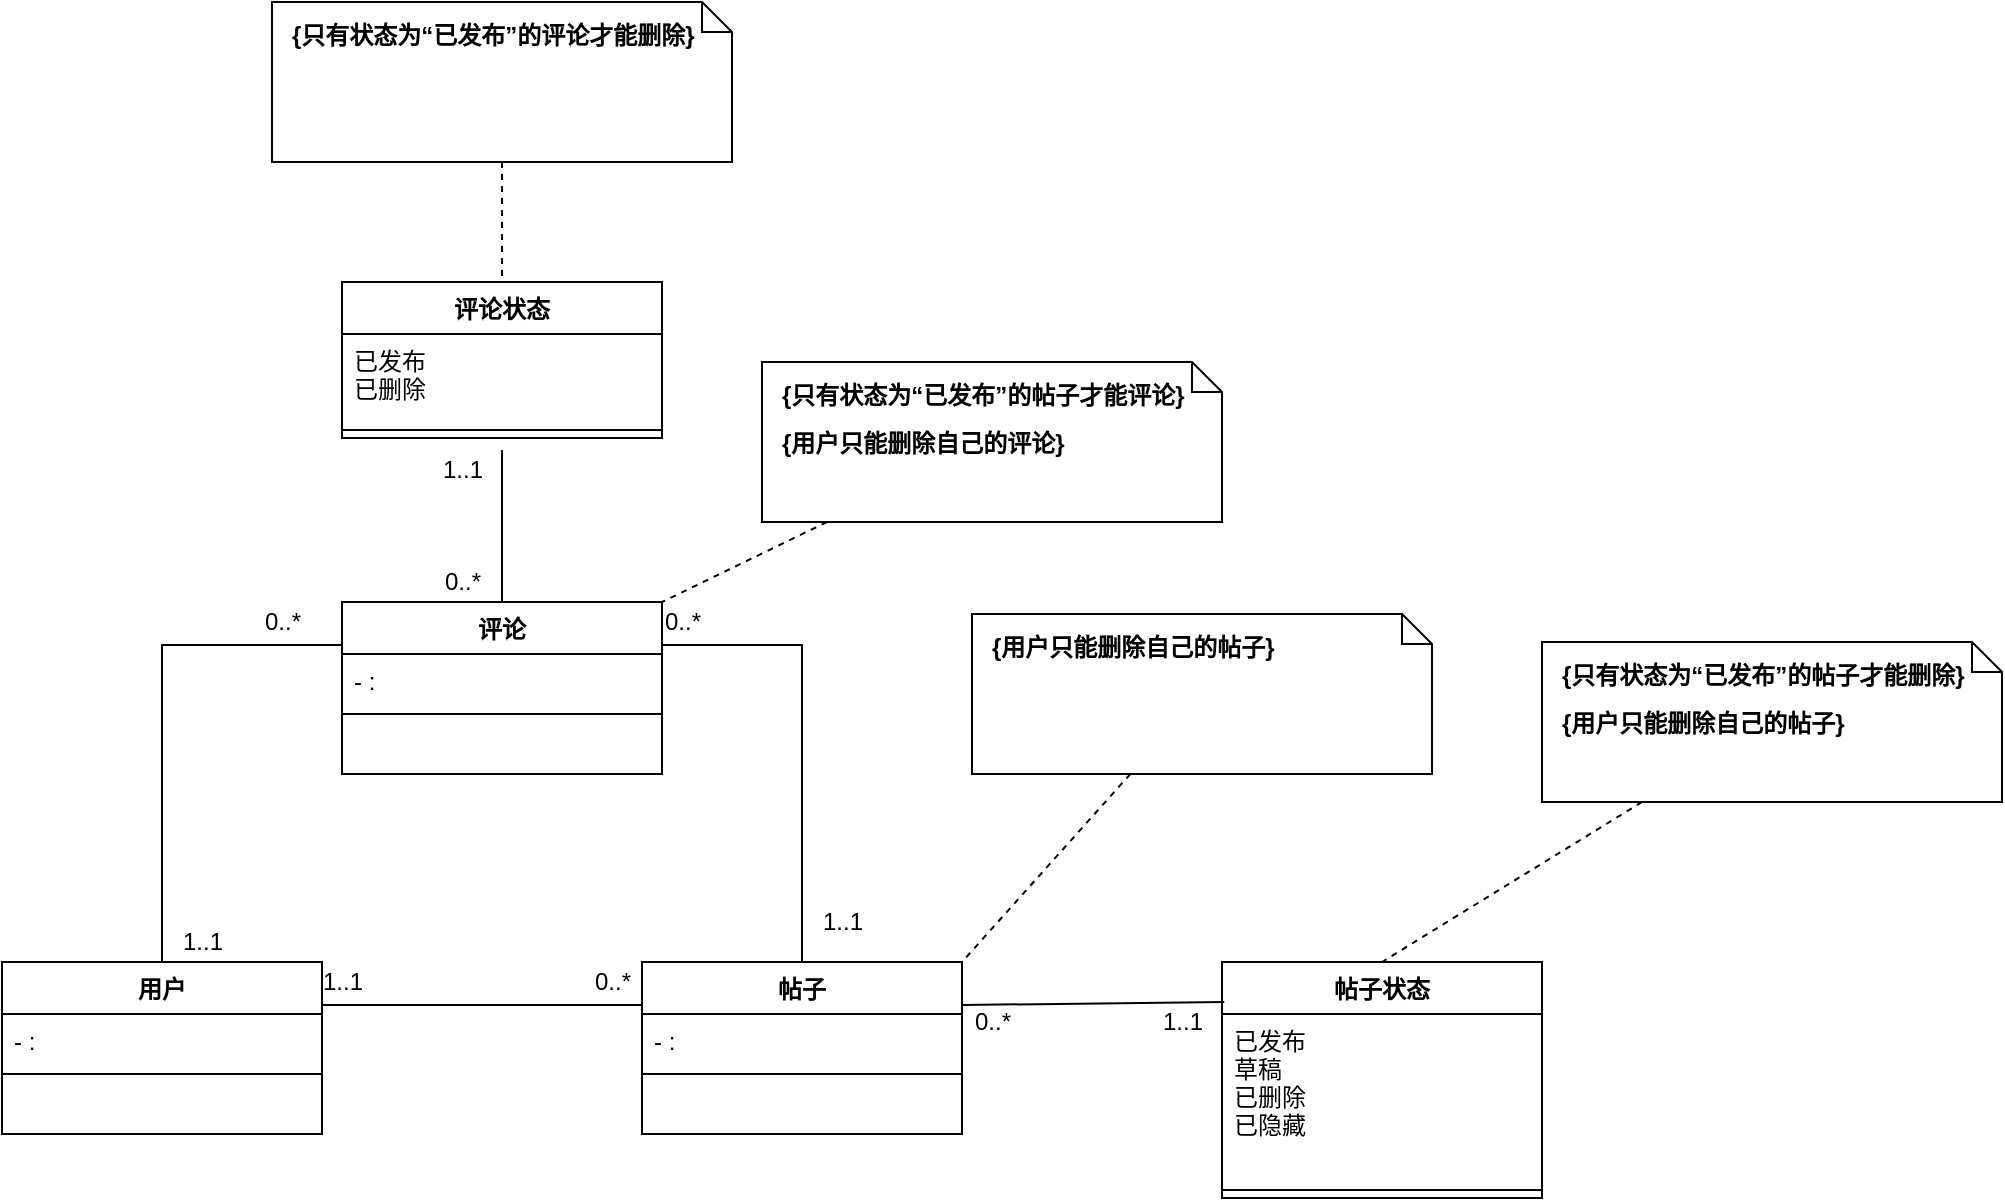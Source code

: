 <mxfile version="14.6.13" type="device" pages="2"><diagram id="bYofJmLXFYiyC1JOuFET" name="第 1 页"><mxGraphModel dx="1113" dy="1960" grid="1" gridSize="10" guides="1" tooltips="1" connect="1" arrows="1" fold="1" page="1" pageScale="1" pageWidth="827" pageHeight="1169" math="0" shadow="0"><root><mxCell id="0"/><mxCell id="1" parent="0"/><mxCell id="P4mJH3AUM1lLgG39Pswh-14" style="edgeStyle=orthogonalEdgeStyle;rounded=0;orthogonalLoop=1;jettySize=auto;html=1;exitX=1;exitY=0.25;exitDx=0;exitDy=0;entryX=0;entryY=0.25;entryDx=0;entryDy=0;endArrow=none;endFill=0;" edge="1" parent="1" source="P4mJH3AUM1lLgG39Pswh-1" target="P4mJH3AUM1lLgG39Pswh-5"><mxGeometry relative="1" as="geometry"/></mxCell><mxCell id="P4mJH3AUM1lLgG39Pswh-24" style="edgeStyle=orthogonalEdgeStyle;rounded=0;orthogonalLoop=1;jettySize=auto;html=1;exitX=0.5;exitY=0;exitDx=0;exitDy=0;entryX=0;entryY=0.25;entryDx=0;entryDy=0;endArrow=none;endFill=0;" edge="1" parent="1" source="P4mJH3AUM1lLgG39Pswh-1" target="P4mJH3AUM1lLgG39Pswh-9"><mxGeometry relative="1" as="geometry"/></mxCell><mxCell id="P4mJH3AUM1lLgG39Pswh-1" value="用户" style="swimlane;fontStyle=1;align=center;verticalAlign=top;childLayout=stackLayout;horizontal=1;startSize=26;horizontalStack=0;resizeParent=1;resizeParentMax=0;resizeLast=0;collapsible=1;marginBottom=0;" vertex="1" parent="1"><mxGeometry x="330" y="300" width="160" height="86" as="geometry"/></mxCell><mxCell id="P4mJH3AUM1lLgG39Pswh-2" value="- : " style="text;strokeColor=none;fillColor=none;align=left;verticalAlign=top;spacingLeft=4;spacingRight=4;overflow=hidden;rotatable=0;points=[[0,0.5],[1,0.5]];portConstraint=eastwest;" vertex="1" parent="P4mJH3AUM1lLgG39Pswh-1"><mxGeometry y="26" width="160" height="26" as="geometry"/></mxCell><mxCell id="P4mJH3AUM1lLgG39Pswh-3" value="" style="line;strokeWidth=1;fillColor=none;align=left;verticalAlign=middle;spacingTop=-1;spacingLeft=3;spacingRight=3;rotatable=0;labelPosition=right;points=[];portConstraint=eastwest;" vertex="1" parent="P4mJH3AUM1lLgG39Pswh-1"><mxGeometry y="52" width="160" height="8" as="geometry"/></mxCell><mxCell id="P4mJH3AUM1lLgG39Pswh-4" value=" " style="text;strokeColor=none;fillColor=none;align=left;verticalAlign=top;spacingLeft=4;spacingRight=4;overflow=hidden;rotatable=0;points=[[0,0.5],[1,0.5]];portConstraint=eastwest;" vertex="1" parent="P4mJH3AUM1lLgG39Pswh-1"><mxGeometry y="60" width="160" height="26" as="geometry"/></mxCell><mxCell id="P4mJH3AUM1lLgG39Pswh-5" value="帖子" style="swimlane;fontStyle=1;align=center;verticalAlign=top;childLayout=stackLayout;horizontal=1;startSize=26;horizontalStack=0;resizeParent=1;resizeParentMax=0;resizeLast=0;collapsible=1;marginBottom=0;" vertex="1" parent="1"><mxGeometry x="650" y="300" width="160" height="86" as="geometry"/></mxCell><mxCell id="P4mJH3AUM1lLgG39Pswh-6" value="- : " style="text;strokeColor=none;fillColor=none;align=left;verticalAlign=top;spacingLeft=4;spacingRight=4;overflow=hidden;rotatable=0;points=[[0,0.5],[1,0.5]];portConstraint=eastwest;" vertex="1" parent="P4mJH3AUM1lLgG39Pswh-5"><mxGeometry y="26" width="160" height="26" as="geometry"/></mxCell><mxCell id="P4mJH3AUM1lLgG39Pswh-7" value="" style="line;strokeWidth=1;fillColor=none;align=left;verticalAlign=middle;spacingTop=-1;spacingLeft=3;spacingRight=3;rotatable=0;labelPosition=right;points=[];portConstraint=eastwest;" vertex="1" parent="P4mJH3AUM1lLgG39Pswh-5"><mxGeometry y="52" width="160" height="8" as="geometry"/></mxCell><mxCell id="P4mJH3AUM1lLgG39Pswh-8" value=" " style="text;strokeColor=none;fillColor=none;align=left;verticalAlign=top;spacingLeft=4;spacingRight=4;overflow=hidden;rotatable=0;points=[[0,0.5],[1,0.5]];portConstraint=eastwest;" vertex="1" parent="P4mJH3AUM1lLgG39Pswh-5"><mxGeometry y="60" width="160" height="26" as="geometry"/></mxCell><mxCell id="P4mJH3AUM1lLgG39Pswh-21" style="edgeStyle=orthogonalEdgeStyle;rounded=0;orthogonalLoop=1;jettySize=auto;html=1;exitX=1;exitY=0.25;exitDx=0;exitDy=0;endArrow=none;endFill=0;" edge="1" parent="1" source="P4mJH3AUM1lLgG39Pswh-9" target="P4mJH3AUM1lLgG39Pswh-5"><mxGeometry relative="1" as="geometry"/></mxCell><mxCell id="P4mJH3AUM1lLgG39Pswh-9" value="评论" style="swimlane;fontStyle=1;align=center;verticalAlign=top;childLayout=stackLayout;horizontal=1;startSize=26;horizontalStack=0;resizeParent=1;resizeParentMax=0;resizeLast=0;collapsible=1;marginBottom=0;" vertex="1" parent="1"><mxGeometry x="500" y="120" width="160" height="86" as="geometry"/></mxCell><mxCell id="P4mJH3AUM1lLgG39Pswh-10" value="- : " style="text;strokeColor=none;fillColor=none;align=left;verticalAlign=top;spacingLeft=4;spacingRight=4;overflow=hidden;rotatable=0;points=[[0,0.5],[1,0.5]];portConstraint=eastwest;" vertex="1" parent="P4mJH3AUM1lLgG39Pswh-9"><mxGeometry y="26" width="160" height="26" as="geometry"/></mxCell><mxCell id="P4mJH3AUM1lLgG39Pswh-11" value="" style="line;strokeWidth=1;fillColor=none;align=left;verticalAlign=middle;spacingTop=-1;spacingLeft=3;spacingRight=3;rotatable=0;labelPosition=right;points=[];portConstraint=eastwest;" vertex="1" parent="P4mJH3AUM1lLgG39Pswh-9"><mxGeometry y="52" width="160" height="8" as="geometry"/></mxCell><mxCell id="P4mJH3AUM1lLgG39Pswh-12" value=" " style="text;strokeColor=none;fillColor=none;align=left;verticalAlign=top;spacingLeft=4;spacingRight=4;overflow=hidden;rotatable=0;points=[[0,0.5],[1,0.5]];portConstraint=eastwest;" vertex="1" parent="P4mJH3AUM1lLgG39Pswh-9"><mxGeometry y="60" width="160" height="26" as="geometry"/></mxCell><mxCell id="P4mJH3AUM1lLgG39Pswh-16" value="0..*" style="text;html=1;align=center;verticalAlign=middle;resizable=0;points=[];autosize=1;strokeColor=none;" vertex="1" parent="1"><mxGeometry x="620" y="300" width="30" height="20" as="geometry"/></mxCell><mxCell id="P4mJH3AUM1lLgG39Pswh-17" value="1..1" style="text;html=1;align=center;verticalAlign=middle;resizable=0;points=[];autosize=1;strokeColor=none;" vertex="1" parent="1"><mxGeometry x="480" y="300" width="40" height="20" as="geometry"/></mxCell><mxCell id="P4mJH3AUM1lLgG39Pswh-22" value="0..*" style="text;html=1;align=center;verticalAlign=middle;resizable=0;points=[];autosize=1;strokeColor=none;" vertex="1" parent="1"><mxGeometry x="655" y="120" width="30" height="20" as="geometry"/></mxCell><mxCell id="P4mJH3AUM1lLgG39Pswh-23" value="1..1" style="text;html=1;align=center;verticalAlign=middle;resizable=0;points=[];autosize=1;strokeColor=none;" vertex="1" parent="1"><mxGeometry x="730" y="270" width="40" height="20" as="geometry"/></mxCell><mxCell id="P4mJH3AUM1lLgG39Pswh-25" value="0..*" style="text;html=1;align=center;verticalAlign=middle;resizable=0;points=[];autosize=1;strokeColor=none;" vertex="1" parent="1"><mxGeometry x="455" y="120" width="30" height="20" as="geometry"/></mxCell><mxCell id="P4mJH3AUM1lLgG39Pswh-26" value="1..1" style="text;html=1;align=center;verticalAlign=middle;resizable=0;points=[];autosize=1;strokeColor=none;" vertex="1" parent="1"><mxGeometry x="410" y="280" width="40" height="20" as="geometry"/></mxCell><mxCell id="P4mJH3AUM1lLgG39Pswh-47" value="&lt;p style=&quot;margin: 0px ; margin-top: 10px ; margin-left: 10px ; text-align: left&quot;&gt;&lt;b&gt;{只有状态为“已发布”的帖子才能删除}&lt;/b&gt;&lt;/p&gt;&lt;p style=&quot;margin: 0px ; margin-top: 10px ; margin-left: 10px ; text-align: left&quot;&gt;&lt;b&gt;{用户只能删除自己的帖子}&lt;/b&gt;&lt;/p&gt;" style="shape=note;html=1;size=15;spacingLeft=5;align=left;html=1;overflow=fill;whiteSpace=wrap;align=center;" vertex="1" parent="1"><mxGeometry x="1100" y="140" width="230" height="80" as="geometry"/></mxCell><mxCell id="P4mJH3AUM1lLgG39Pswh-49" value="" style="rounded=0;html=1;labelBackgroundColor=none;endArrow=none;dashed=1;entryX=0.5;entryY=0;entryDx=0;entryDy=0;" edge="1" source="P4mJH3AUM1lLgG39Pswh-47" target="P4mJH3AUM1lLgG39Pswh-54" parent="1"><mxGeometry relative="1" as="geometry"/></mxCell><mxCell id="P4mJH3AUM1lLgG39Pswh-54" value="帖子状态" style="swimlane;fontStyle=1;align=center;verticalAlign=top;childLayout=stackLayout;horizontal=1;startSize=26;horizontalStack=0;resizeParent=1;resizeParentMax=0;resizeLast=0;collapsible=1;marginBottom=0;" vertex="1" parent="1"><mxGeometry x="940" y="300" width="160" height="118" as="geometry"/></mxCell><mxCell id="P4mJH3AUM1lLgG39Pswh-55" value="已发布&#10;草稿&#10;已删除&#10;已隐藏" style="text;strokeColor=none;fillColor=none;align=left;verticalAlign=top;spacingLeft=4;spacingRight=4;overflow=hidden;rotatable=0;points=[[0,0.5],[1,0.5]];portConstraint=eastwest;" vertex="1" parent="P4mJH3AUM1lLgG39Pswh-54"><mxGeometry y="26" width="160" height="84" as="geometry"/></mxCell><mxCell id="P4mJH3AUM1lLgG39Pswh-56" value="" style="line;strokeWidth=1;fillColor=none;align=left;verticalAlign=middle;spacingTop=-1;spacingLeft=3;spacingRight=3;rotatable=0;labelPosition=right;points=[];portConstraint=eastwest;" vertex="1" parent="P4mJH3AUM1lLgG39Pswh-54"><mxGeometry y="110" width="160" height="8" as="geometry"/></mxCell><mxCell id="P4mJH3AUM1lLgG39Pswh-59" value="1..1" style="text;html=1;align=center;verticalAlign=middle;resizable=0;points=[];autosize=1;strokeColor=none;" vertex="1" parent="1"><mxGeometry x="900" y="320" width="40" height="20" as="geometry"/></mxCell><mxCell id="P4mJH3AUM1lLgG39Pswh-60" value="0..*" style="text;html=1;align=center;verticalAlign=middle;resizable=0;points=[];autosize=1;strokeColor=none;" vertex="1" parent="1"><mxGeometry x="810" y="320" width="30" height="20" as="geometry"/></mxCell><mxCell id="P4mJH3AUM1lLgG39Pswh-61" value="评论状态" style="swimlane;fontStyle=1;align=center;verticalAlign=top;childLayout=stackLayout;horizontal=1;startSize=26;horizontalStack=0;resizeParent=1;resizeParentMax=0;resizeLast=0;collapsible=1;marginBottom=0;" vertex="1" parent="1"><mxGeometry x="500" y="-40" width="160" height="78" as="geometry"/></mxCell><mxCell id="P4mJH3AUM1lLgG39Pswh-62" value="已发布&#10;已删除&#10;" style="text;strokeColor=none;fillColor=none;align=left;verticalAlign=top;spacingLeft=4;spacingRight=4;overflow=hidden;rotatable=0;points=[[0,0.5],[1,0.5]];portConstraint=eastwest;" vertex="1" parent="P4mJH3AUM1lLgG39Pswh-61"><mxGeometry y="26" width="160" height="44" as="geometry"/></mxCell><mxCell id="P4mJH3AUM1lLgG39Pswh-63" value="" style="line;strokeWidth=1;fillColor=none;align=left;verticalAlign=middle;spacingTop=-1;spacingLeft=3;spacingRight=3;rotatable=0;labelPosition=right;points=[];portConstraint=eastwest;" vertex="1" parent="P4mJH3AUM1lLgG39Pswh-61"><mxGeometry y="70" width="160" height="8" as="geometry"/></mxCell><mxCell id="P4mJH3AUM1lLgG39Pswh-66" value="&lt;p style=&quot;margin: 0px ; margin-top: 10px ; margin-left: 10px ; text-align: left&quot;&gt;&lt;b&gt;{只有状态为“已发布”的评论才能删除}&lt;/b&gt;&lt;/p&gt;" style="shape=note;html=1;size=15;spacingLeft=5;align=left;html=1;overflow=fill;whiteSpace=wrap;align=center;" vertex="1" parent="1"><mxGeometry x="465" y="-180" width="230" height="80" as="geometry"/></mxCell><mxCell id="P4mJH3AUM1lLgG39Pswh-67" value="" style="rounded=0;html=1;labelBackgroundColor=none;endArrow=none;dashed=1;entryX=0.5;entryY=0;entryDx=0;entryDy=0;" edge="1" parent="1" source="P4mJH3AUM1lLgG39Pswh-66" target="P4mJH3AUM1lLgG39Pswh-61"><mxGeometry relative="1" as="geometry"><mxPoint x="580" y="-60" as="targetPoint"/></mxGeometry></mxCell><mxCell id="P4mJH3AUM1lLgG39Pswh-69" value="&lt;p style=&quot;margin: 0px ; margin-top: 10px ; margin-left: 10px ; text-align: left&quot;&gt;&lt;b&gt;{只有状态为“已发布”的帖子才能评论}&lt;/b&gt;&lt;/p&gt;&lt;p style=&quot;margin: 0px ; margin-top: 10px ; margin-left: 10px ; text-align: left&quot;&gt;&lt;b&gt;{用户只能删除自己的评论}&lt;/b&gt;&lt;/p&gt;" style="shape=note;html=1;size=15;spacingLeft=5;align=left;html=1;overflow=fill;whiteSpace=wrap;align=center;" vertex="1" parent="1"><mxGeometry x="710" width="230" height="80" as="geometry"/></mxCell><mxCell id="P4mJH3AUM1lLgG39Pswh-70" value="" style="rounded=0;html=1;labelBackgroundColor=none;endArrow=none;dashed=1;entryX=1;entryY=0;entryDx=0;entryDy=0;" edge="1" parent="1" source="P4mJH3AUM1lLgG39Pswh-69" target="P4mJH3AUM1lLgG39Pswh-9"><mxGeometry relative="1" as="geometry"><mxPoint x="825" y="170" as="targetPoint"/></mxGeometry></mxCell><mxCell id="P4mJH3AUM1lLgG39Pswh-72" value="&lt;p style=&quot;margin: 0px ; margin-top: 10px ; margin-left: 10px ; text-align: left&quot;&gt;&lt;b&gt;{用户只能删除自己的帖子}&lt;/b&gt;&lt;br&gt;&lt;/p&gt;" style="shape=note;html=1;size=15;spacingLeft=5;align=left;html=1;overflow=fill;whiteSpace=wrap;align=center;" vertex="1" parent="1"><mxGeometry x="815" y="126" width="230" height="80" as="geometry"/></mxCell><mxCell id="P4mJH3AUM1lLgG39Pswh-73" value="" style="rounded=0;html=1;labelBackgroundColor=none;endArrow=none;dashed=1;entryX=1;entryY=0;entryDx=0;entryDy=0;" edge="1" parent="1" source="P4mJH3AUM1lLgG39Pswh-72" target="P4mJH3AUM1lLgG39Pswh-5"><mxGeometry relative="1" as="geometry"><mxPoint x="895" y="264" as="targetPoint"/></mxGeometry></mxCell><mxCell id="P4mJH3AUM1lLgG39Pswh-75" value="0..*" style="text;html=1;align=center;verticalAlign=middle;resizable=0;points=[];autosize=1;strokeColor=none;" vertex="1" parent="1"><mxGeometry x="545" y="100" width="30" height="20" as="geometry"/></mxCell><mxCell id="P4mJH3AUM1lLgG39Pswh-77" value="1..1" style="text;html=1;align=center;verticalAlign=middle;resizable=0;points=[];autosize=1;strokeColor=none;" vertex="1" parent="1"><mxGeometry x="540" y="44" width="40" height="20" as="geometry"/></mxCell><mxCell id="P4mJH3AUM1lLgG39Pswh-78" value="" style="endArrow=none;html=1;exitX=0.5;exitY=0;exitDx=0;exitDy=0;" edge="1" parent="1" source="P4mJH3AUM1lLgG39Pswh-9"><mxGeometry width="50" height="50" relative="1" as="geometry"><mxPoint x="730" y="200" as="sourcePoint"/><mxPoint x="580" y="44" as="targetPoint"/></mxGeometry></mxCell><mxCell id="P4mJH3AUM1lLgG39Pswh-79" value="" style="endArrow=none;html=1;exitX=0.007;exitY=-0.071;exitDx=0;exitDy=0;exitPerimeter=0;entryX=1;entryY=0.25;entryDx=0;entryDy=0;" edge="1" parent="1" source="P4mJH3AUM1lLgG39Pswh-55" target="P4mJH3AUM1lLgG39Pswh-5"><mxGeometry width="50" height="50" relative="1" as="geometry"><mxPoint x="730" y="200" as="sourcePoint"/><mxPoint x="780" y="150" as="targetPoint"/></mxGeometry></mxCell></root></mxGraphModel></diagram><diagram id="6p0dOlgjyv1MlgcNX5RB" name="第 2 页"><mxGraphModel dx="946" dy="672" grid="1" gridSize="10" guides="1" tooltips="1" connect="1" arrows="1" fold="1" page="1" pageScale="1" pageWidth="827" pageHeight="1169" math="0" shadow="0"><root><mxCell id="u8y6SxOeUd_TlHF9oWrG-0"/><mxCell id="u8y6SxOeUd_TlHF9oWrG-1" parent="u8y6SxOeUd_TlHF9oWrG-0"/><mxCell id="u8y6SxOeUd_TlHF9oWrG-2" value="user" style="shape=table;startSize=30;container=1;collapsible=1;childLayout=tableLayout;fixedRows=1;rowLines=0;fontStyle=1;align=center;resizeLast=1;" vertex="1" parent="u8y6SxOeUd_TlHF9oWrG-1"><mxGeometry x="340" y="810" width="250" height="190" as="geometry"/></mxCell><mxCell id="u8y6SxOeUd_TlHF9oWrG-3" value="" style="shape=partialRectangle;collapsible=0;dropTarget=0;pointerEvents=0;fillColor=none;points=[[0,0.5],[1,0.5]];portConstraint=eastwest;top=0;left=0;right=0;bottom=1;" vertex="1" parent="u8y6SxOeUd_TlHF9oWrG-2"><mxGeometry y="30" width="250" height="30" as="geometry"/></mxCell><mxCell id="u8y6SxOeUd_TlHF9oWrG-4" value="PK" style="shape=partialRectangle;overflow=hidden;connectable=0;fillColor=none;top=0;left=0;bottom=0;right=0;fontStyle=1;" vertex="1" parent="u8y6SxOeUd_TlHF9oWrG-3"><mxGeometry width="30" height="30" as="geometry"/></mxCell><mxCell id="u8y6SxOeUd_TlHF9oWrG-5" value="user_id varchar(64) NOT NULL " style="shape=partialRectangle;overflow=hidden;connectable=0;fillColor=none;top=0;left=0;bottom=0;right=0;align=left;spacingLeft=6;fontStyle=5;" vertex="1" parent="u8y6SxOeUd_TlHF9oWrG-3"><mxGeometry x="30" width="220" height="30" as="geometry"/></mxCell><mxCell id="u8y6SxOeUd_TlHF9oWrG-6" value="" style="shape=partialRectangle;collapsible=0;dropTarget=0;pointerEvents=0;fillColor=none;points=[[0,0.5],[1,0.5]];portConstraint=eastwest;top=0;left=0;right=0;bottom=0;" vertex="1" parent="u8y6SxOeUd_TlHF9oWrG-2"><mxGeometry y="60" width="250" height="30" as="geometry"/></mxCell><mxCell id="u8y6SxOeUd_TlHF9oWrG-7" value="" style="shape=partialRectangle;overflow=hidden;connectable=0;fillColor=none;top=0;left=0;bottom=0;right=0;" vertex="1" parent="u8y6SxOeUd_TlHF9oWrG-6"><mxGeometry width="30" height="30" as="geometry"/></mxCell><mxCell id="u8y6SxOeUd_TlHF9oWrG-8" value="gmt_create date NOT NULL" style="shape=partialRectangle;overflow=hidden;connectable=0;fillColor=none;top=0;left=0;bottom=0;right=0;align=left;spacingLeft=6;" vertex="1" parent="u8y6SxOeUd_TlHF9oWrG-6"><mxGeometry x="30" width="220" height="30" as="geometry"/></mxCell><mxCell id="u8y6SxOeUd_TlHF9oWrG-9" value="" style="shape=partialRectangle;collapsible=0;dropTarget=0;pointerEvents=0;fillColor=none;points=[[0,0.5],[1,0.5]];portConstraint=eastwest;top=0;left=0;right=0;bottom=0;" vertex="1" parent="u8y6SxOeUd_TlHF9oWrG-2"><mxGeometry y="90" width="250" height="30" as="geometry"/></mxCell><mxCell id="u8y6SxOeUd_TlHF9oWrG-10" value="" style="shape=partialRectangle;overflow=hidden;connectable=0;fillColor=none;top=0;left=0;bottom=0;right=0;" vertex="1" parent="u8y6SxOeUd_TlHF9oWrG-9"><mxGeometry width="30" height="30" as="geometry"/></mxCell><mxCell id="u8y6SxOeUd_TlHF9oWrG-11" value="gmt_modified date NOT NULL" style="shape=partialRectangle;overflow=hidden;connectable=0;fillColor=none;top=0;left=0;bottom=0;right=0;align=left;spacingLeft=6;" vertex="1" parent="u8y6SxOeUd_TlHF9oWrG-9"><mxGeometry x="30" width="220" height="30" as="geometry"/></mxCell><mxCell id="u8y6SxOeUd_TlHF9oWrG-12" value="" style="shape=partialRectangle;collapsible=0;dropTarget=0;pointerEvents=0;fillColor=none;points=[[0,0.5],[1,0.5]];portConstraint=eastwest;top=0;left=0;right=0;bottom=0;" vertex="1" parent="u8y6SxOeUd_TlHF9oWrG-2"><mxGeometry y="120" width="250" height="30" as="geometry"/></mxCell><mxCell id="u8y6SxOeUd_TlHF9oWrG-13" value="" style="shape=partialRectangle;overflow=hidden;connectable=0;fillColor=none;top=0;left=0;bottom=0;right=0;" vertex="1" parent="u8y6SxOeUd_TlHF9oWrG-12"><mxGeometry width="30" height="30" as="geometry"/></mxCell><mxCell id="u8y6SxOeUd_TlHF9oWrG-14" value="user_name varchar(128) NOT NULL" style="shape=partialRectangle;overflow=hidden;connectable=0;fillColor=none;top=0;left=0;bottom=0;right=0;align=left;spacingLeft=6;" vertex="1" parent="u8y6SxOeUd_TlHF9oWrG-12"><mxGeometry x="30" width="220" height="30" as="geometry"/></mxCell><mxCell id="u8y6SxOeUd_TlHF9oWrG-15" value="" style="shape=partialRectangle;collapsible=0;dropTarget=0;pointerEvents=0;fillColor=none;points=[[0,0.5],[1,0.5]];portConstraint=eastwest;top=0;left=0;right=0;bottom=0;" vertex="1" parent="u8y6SxOeUd_TlHF9oWrG-2"><mxGeometry y="150" width="250" height="30" as="geometry"/></mxCell><mxCell id="u8y6SxOeUd_TlHF9oWrG-16" value="" style="shape=partialRectangle;overflow=hidden;connectable=0;fillColor=none;top=0;left=0;bottom=0;right=0;" vertex="1" parent="u8y6SxOeUd_TlHF9oWrG-15"><mxGeometry width="30" height="30" as="geometry"/></mxCell><mxCell id="u8y6SxOeUd_TlHF9oWrG-17" value="password varchar(256)" style="shape=partialRectangle;overflow=hidden;connectable=0;fillColor=none;top=0;left=0;bottom=0;right=0;align=left;spacingLeft=6;" vertex="1" parent="u8y6SxOeUd_TlHF9oWrG-15"><mxGeometry x="30" width="220" height="30" as="geometry"/></mxCell><mxCell id="u8y6SxOeUd_TlHF9oWrG-18" value="blog" style="shape=table;startSize=30;container=1;collapsible=1;childLayout=tableLayout;fixedRows=1;rowLines=0;fontStyle=1;align=center;resizeLast=1;" vertex="1" parent="u8y6SxOeUd_TlHF9oWrG-1"><mxGeometry x="970" y="810" width="240" height="250" as="geometry"/></mxCell><mxCell id="u8y6SxOeUd_TlHF9oWrG-19" value="" style="shape=partialRectangle;collapsible=0;dropTarget=0;pointerEvents=0;fillColor=none;points=[[0,0.5],[1,0.5]];portConstraint=eastwest;top=0;left=0;right=0;bottom=1;" vertex="1" parent="u8y6SxOeUd_TlHF9oWrG-18"><mxGeometry y="30" width="240" height="30" as="geometry"/></mxCell><mxCell id="u8y6SxOeUd_TlHF9oWrG-20" value="PK" style="shape=partialRectangle;overflow=hidden;connectable=0;fillColor=none;top=0;left=0;bottom=0;right=0;fontStyle=1;" vertex="1" parent="u8y6SxOeUd_TlHF9oWrG-19"><mxGeometry width="30" height="30" as="geometry"/></mxCell><mxCell id="u8y6SxOeUd_TlHF9oWrG-21" value="blog_id varchar(64) NOT NULL " style="shape=partialRectangle;overflow=hidden;connectable=0;fillColor=none;top=0;left=0;bottom=0;right=0;align=left;spacingLeft=6;fontStyle=5;" vertex="1" parent="u8y6SxOeUd_TlHF9oWrG-19"><mxGeometry x="30" width="210" height="30" as="geometry"/></mxCell><mxCell id="u8y6SxOeUd_TlHF9oWrG-22" value="" style="shape=partialRectangle;collapsible=0;dropTarget=0;pointerEvents=0;fillColor=none;points=[[0,0.5],[1,0.5]];portConstraint=eastwest;top=0;left=0;right=0;bottom=0;" vertex="1" parent="u8y6SxOeUd_TlHF9oWrG-18"><mxGeometry y="60" width="240" height="30" as="geometry"/></mxCell><mxCell id="u8y6SxOeUd_TlHF9oWrG-23" value="" style="shape=partialRectangle;overflow=hidden;connectable=0;fillColor=none;top=0;left=0;bottom=0;right=0;" vertex="1" parent="u8y6SxOeUd_TlHF9oWrG-22"><mxGeometry width="30" height="30" as="geometry"/></mxCell><mxCell id="u8y6SxOeUd_TlHF9oWrG-24" value="gmt_create date NOT NULL" style="shape=partialRectangle;overflow=hidden;connectable=0;fillColor=none;top=0;left=0;bottom=0;right=0;align=left;spacingLeft=6;" vertex="1" parent="u8y6SxOeUd_TlHF9oWrG-22"><mxGeometry x="30" width="210" height="30" as="geometry"/></mxCell><mxCell id="u8y6SxOeUd_TlHF9oWrG-25" value="" style="shape=partialRectangle;collapsible=0;dropTarget=0;pointerEvents=0;fillColor=none;points=[[0,0.5],[1,0.5]];portConstraint=eastwest;top=0;left=0;right=0;bottom=0;" vertex="1" parent="u8y6SxOeUd_TlHF9oWrG-18"><mxGeometry y="90" width="240" height="30" as="geometry"/></mxCell><mxCell id="u8y6SxOeUd_TlHF9oWrG-26" value="" style="shape=partialRectangle;overflow=hidden;connectable=0;fillColor=none;top=0;left=0;bottom=0;right=0;" vertex="1" parent="u8y6SxOeUd_TlHF9oWrG-25"><mxGeometry width="30" height="30" as="geometry"/></mxCell><mxCell id="u8y6SxOeUd_TlHF9oWrG-27" value="gmt_modified date NOT NULL" style="shape=partialRectangle;overflow=hidden;connectable=0;fillColor=none;top=0;left=0;bottom=0;right=0;align=left;spacingLeft=6;" vertex="1" parent="u8y6SxOeUd_TlHF9oWrG-25"><mxGeometry x="30" width="210" height="30" as="geometry"/></mxCell><mxCell id="u8y6SxOeUd_TlHF9oWrG-28" value="" style="shape=partialRectangle;collapsible=0;dropTarget=0;pointerEvents=0;fillColor=none;points=[[0,0.5],[1,0.5]];portConstraint=eastwest;top=0;left=0;right=0;bottom=0;" vertex="1" parent="u8y6SxOeUd_TlHF9oWrG-18"><mxGeometry y="120" width="240" height="30" as="geometry"/></mxCell><mxCell id="u8y6SxOeUd_TlHF9oWrG-29" value="" style="shape=partialRectangle;overflow=hidden;connectable=0;fillColor=none;top=0;left=0;bottom=0;right=0;" vertex="1" parent="u8y6SxOeUd_TlHF9oWrG-28"><mxGeometry width="30" height="30" as="geometry"/></mxCell><mxCell id="u8y6SxOeUd_TlHF9oWrG-30" value="blog_name varchar(128) NOT NULL" style="shape=partialRectangle;overflow=hidden;connectable=0;fillColor=none;top=0;left=0;bottom=0;right=0;align=left;spacingLeft=6;" vertex="1" parent="u8y6SxOeUd_TlHF9oWrG-28"><mxGeometry x="30" width="210" height="30" as="geometry"/></mxCell><mxCell id="u8y6SxOeUd_TlHF9oWrG-31" value="" style="shape=partialRectangle;collapsible=0;dropTarget=0;pointerEvents=0;fillColor=none;points=[[0,0.5],[1,0.5]];portConstraint=eastwest;top=0;left=0;right=0;bottom=0;" vertex="1" parent="u8y6SxOeUd_TlHF9oWrG-18"><mxGeometry y="150" width="240" height="30" as="geometry"/></mxCell><mxCell id="u8y6SxOeUd_TlHF9oWrG-32" value="" style="shape=partialRectangle;overflow=hidden;connectable=0;fillColor=none;top=0;left=0;bottom=0;right=0;" vertex="1" parent="u8y6SxOeUd_TlHF9oWrG-31"><mxGeometry width="30" height="30" as="geometry"/></mxCell><mxCell id="u8y6SxOeUd_TlHF9oWrG-33" value="user_id varchar(64) NOT NULL" style="shape=partialRectangle;overflow=hidden;connectable=0;fillColor=none;top=0;left=0;bottom=0;right=0;align=left;spacingLeft=6;" vertex="1" parent="u8y6SxOeUd_TlHF9oWrG-31"><mxGeometry x="30" width="210" height="30" as="geometry"/></mxCell><mxCell id="u8y6SxOeUd_TlHF9oWrG-34" value="" style="shape=partialRectangle;collapsible=0;dropTarget=0;pointerEvents=0;fillColor=none;points=[[0,0.5],[1,0.5]];portConstraint=eastwest;top=0;left=0;right=0;bottom=0;" vertex="1" parent="u8y6SxOeUd_TlHF9oWrG-18"><mxGeometry y="180" width="240" height="30" as="geometry"/></mxCell><mxCell id="u8y6SxOeUd_TlHF9oWrG-35" value="" style="shape=partialRectangle;overflow=hidden;connectable=0;fillColor=none;top=0;left=0;bottom=0;right=0;" vertex="1" parent="u8y6SxOeUd_TlHF9oWrG-34"><mxGeometry width="30" height="30" as="geometry"/></mxCell><mxCell id="u8y6SxOeUd_TlHF9oWrG-36" value="status varchar(32) NOT NULL" style="shape=partialRectangle;overflow=hidden;connectable=0;fillColor=none;top=0;left=0;bottom=0;right=0;align=left;spacingLeft=6;" vertex="1" parent="u8y6SxOeUd_TlHF9oWrG-34"><mxGeometry x="30" width="210" height="30" as="geometry"/></mxCell><mxCell id="u8y6SxOeUd_TlHF9oWrG-37" value="" style="shape=partialRectangle;collapsible=0;dropTarget=0;pointerEvents=0;fillColor=none;points=[[0,0.5],[1,0.5]];portConstraint=eastwest;top=0;left=0;right=0;bottom=0;" vertex="1" parent="u8y6SxOeUd_TlHF9oWrG-18"><mxGeometry y="210" width="240" height="30" as="geometry"/></mxCell><mxCell id="u8y6SxOeUd_TlHF9oWrG-38" value="" style="shape=partialRectangle;overflow=hidden;connectable=0;fillColor=none;top=0;left=0;bottom=0;right=0;" vertex="1" parent="u8y6SxOeUd_TlHF9oWrG-37"><mxGeometry width="30" height="30" as="geometry"/></mxCell><mxCell id="u8y6SxOeUd_TlHF9oWrG-39" value="content text" style="shape=partialRectangle;overflow=hidden;connectable=0;fillColor=none;top=0;left=0;bottom=0;right=0;align=left;spacingLeft=6;" vertex="1" parent="u8y6SxOeUd_TlHF9oWrG-37"><mxGeometry x="30" width="210" height="30" as="geometry"/></mxCell><mxCell id="u8y6SxOeUd_TlHF9oWrG-40" value="comment" style="shape=table;startSize=30;container=1;collapsible=1;childLayout=tableLayout;fixedRows=1;rowLines=0;fontStyle=1;align=center;resizeLast=1;" vertex="1" parent="u8y6SxOeUd_TlHF9oWrG-1"><mxGeometry x="660" y="480" width="230" height="250" as="geometry"/></mxCell><mxCell id="u8y6SxOeUd_TlHF9oWrG-41" value="" style="shape=partialRectangle;collapsible=0;dropTarget=0;pointerEvents=0;fillColor=none;points=[[0,0.5],[1,0.5]];portConstraint=eastwest;top=0;left=0;right=0;bottom=1;" vertex="1" parent="u8y6SxOeUd_TlHF9oWrG-40"><mxGeometry y="30" width="230" height="30" as="geometry"/></mxCell><mxCell id="u8y6SxOeUd_TlHF9oWrG-42" value="PK" style="shape=partialRectangle;overflow=hidden;connectable=0;fillColor=none;top=0;left=0;bottom=0;right=0;fontStyle=1;" vertex="1" parent="u8y6SxOeUd_TlHF9oWrG-41"><mxGeometry width="30" height="30" as="geometry"/></mxCell><mxCell id="u8y6SxOeUd_TlHF9oWrG-43" value="blog_id varchar(64) NOT NULL " style="shape=partialRectangle;overflow=hidden;connectable=0;fillColor=none;top=0;left=0;bottom=0;right=0;align=left;spacingLeft=6;fontStyle=5;" vertex="1" parent="u8y6SxOeUd_TlHF9oWrG-41"><mxGeometry x="30" width="200" height="30" as="geometry"/></mxCell><mxCell id="u8y6SxOeUd_TlHF9oWrG-44" value="" style="shape=partialRectangle;collapsible=0;dropTarget=0;pointerEvents=0;fillColor=none;points=[[0,0.5],[1,0.5]];portConstraint=eastwest;top=0;left=0;right=0;bottom=0;" vertex="1" parent="u8y6SxOeUd_TlHF9oWrG-40"><mxGeometry y="60" width="230" height="30" as="geometry"/></mxCell><mxCell id="u8y6SxOeUd_TlHF9oWrG-45" value="" style="shape=partialRectangle;overflow=hidden;connectable=0;fillColor=none;top=0;left=0;bottom=0;right=0;" vertex="1" parent="u8y6SxOeUd_TlHF9oWrG-44"><mxGeometry width="30" height="30" as="geometry"/></mxCell><mxCell id="u8y6SxOeUd_TlHF9oWrG-46" value="gmt_create date NOT NULL" style="shape=partialRectangle;overflow=hidden;connectable=0;fillColor=none;top=0;left=0;bottom=0;right=0;align=left;spacingLeft=6;" vertex="1" parent="u8y6SxOeUd_TlHF9oWrG-44"><mxGeometry x="30" width="200" height="30" as="geometry"/></mxCell><mxCell id="u8y6SxOeUd_TlHF9oWrG-47" value="" style="shape=partialRectangle;collapsible=0;dropTarget=0;pointerEvents=0;fillColor=none;points=[[0,0.5],[1,0.5]];portConstraint=eastwest;top=0;left=0;right=0;bottom=0;" vertex="1" parent="u8y6SxOeUd_TlHF9oWrG-40"><mxGeometry y="90" width="230" height="30" as="geometry"/></mxCell><mxCell id="u8y6SxOeUd_TlHF9oWrG-48" value="" style="shape=partialRectangle;overflow=hidden;connectable=0;fillColor=none;top=0;left=0;bottom=0;right=0;" vertex="1" parent="u8y6SxOeUd_TlHF9oWrG-47"><mxGeometry width="30" height="30" as="geometry"/></mxCell><mxCell id="u8y6SxOeUd_TlHF9oWrG-49" value="gmt_modified date NOT NULL" style="shape=partialRectangle;overflow=hidden;connectable=0;fillColor=none;top=0;left=0;bottom=0;right=0;align=left;spacingLeft=6;" vertex="1" parent="u8y6SxOeUd_TlHF9oWrG-47"><mxGeometry x="30" width="200" height="30" as="geometry"/></mxCell><mxCell id="u8y6SxOeUd_TlHF9oWrG-50" value="" style="shape=partialRectangle;collapsible=0;dropTarget=0;pointerEvents=0;fillColor=none;points=[[0,0.5],[1,0.5]];portConstraint=eastwest;top=0;left=0;right=0;bottom=0;" vertex="1" parent="u8y6SxOeUd_TlHF9oWrG-40"><mxGeometry y="120" width="230" height="30" as="geometry"/></mxCell><mxCell id="u8y6SxOeUd_TlHF9oWrG-51" value="" style="shape=partialRectangle;overflow=hidden;connectable=0;fillColor=none;top=0;left=0;bottom=0;right=0;" vertex="1" parent="u8y6SxOeUd_TlHF9oWrG-50"><mxGeometry width="30" height="30" as="geometry"/></mxCell><mxCell id="u8y6SxOeUd_TlHF9oWrG-52" value="blog_id varchar(64) NOT NULL" style="shape=partialRectangle;overflow=hidden;connectable=0;fillColor=none;top=0;left=0;bottom=0;right=0;align=left;spacingLeft=6;" vertex="1" parent="u8y6SxOeUd_TlHF9oWrG-50"><mxGeometry x="30" width="200" height="30" as="geometry"/></mxCell><mxCell id="u8y6SxOeUd_TlHF9oWrG-53" value="" style="shape=partialRectangle;collapsible=0;dropTarget=0;pointerEvents=0;fillColor=none;points=[[0,0.5],[1,0.5]];portConstraint=eastwest;top=0;left=0;right=0;bottom=0;" vertex="1" parent="u8y6SxOeUd_TlHF9oWrG-40"><mxGeometry y="150" width="230" height="30" as="geometry"/></mxCell><mxCell id="u8y6SxOeUd_TlHF9oWrG-54" value="" style="shape=partialRectangle;overflow=hidden;connectable=0;fillColor=none;top=0;left=0;bottom=0;right=0;" vertex="1" parent="u8y6SxOeUd_TlHF9oWrG-53"><mxGeometry width="30" height="30" as="geometry"/></mxCell><mxCell id="u8y6SxOeUd_TlHF9oWrG-55" value="user_id varchar(64) NOT NULL" style="shape=partialRectangle;overflow=hidden;connectable=0;fillColor=none;top=0;left=0;bottom=0;right=0;align=left;spacingLeft=6;" vertex="1" parent="u8y6SxOeUd_TlHF9oWrG-53"><mxGeometry x="30" width="200" height="30" as="geometry"/></mxCell><mxCell id="u8y6SxOeUd_TlHF9oWrG-56" value="" style="shape=partialRectangle;collapsible=0;dropTarget=0;pointerEvents=0;fillColor=none;points=[[0,0.5],[1,0.5]];portConstraint=eastwest;top=0;left=0;right=0;bottom=0;" vertex="1" parent="u8y6SxOeUd_TlHF9oWrG-40"><mxGeometry y="180" width="230" height="30" as="geometry"/></mxCell><mxCell id="u8y6SxOeUd_TlHF9oWrG-57" value="" style="shape=partialRectangle;overflow=hidden;connectable=0;fillColor=none;top=0;left=0;bottom=0;right=0;" vertex="1" parent="u8y6SxOeUd_TlHF9oWrG-56"><mxGeometry width="30" height="30" as="geometry"/></mxCell><mxCell id="u8y6SxOeUd_TlHF9oWrG-58" value="status varchar(32) NOT NULL" style="shape=partialRectangle;overflow=hidden;connectable=0;fillColor=none;top=0;left=0;bottom=0;right=0;align=left;spacingLeft=6;" vertex="1" parent="u8y6SxOeUd_TlHF9oWrG-56"><mxGeometry x="30" width="200" height="30" as="geometry"/></mxCell><mxCell id="u8y6SxOeUd_TlHF9oWrG-59" value="" style="shape=partialRectangle;collapsible=0;dropTarget=0;pointerEvents=0;fillColor=none;points=[[0,0.5],[1,0.5]];portConstraint=eastwest;top=0;left=0;right=0;bottom=0;" vertex="1" parent="u8y6SxOeUd_TlHF9oWrG-40"><mxGeometry y="210" width="230" height="30" as="geometry"/></mxCell><mxCell id="u8y6SxOeUd_TlHF9oWrG-60" value="" style="shape=partialRectangle;overflow=hidden;connectable=0;fillColor=none;top=0;left=0;bottom=0;right=0;" vertex="1" parent="u8y6SxOeUd_TlHF9oWrG-59"><mxGeometry width="30" height="30" as="geometry"/></mxCell><mxCell id="u8y6SxOeUd_TlHF9oWrG-61" value="content text" style="shape=partialRectangle;overflow=hidden;connectable=0;fillColor=none;top=0;left=0;bottom=0;right=0;align=left;spacingLeft=6;" vertex="1" parent="u8y6SxOeUd_TlHF9oWrG-59"><mxGeometry x="30" width="200" height="30" as="geometry"/></mxCell><mxCell id="u8y6SxOeUd_TlHF9oWrG-62" value="" style="endArrow=none;html=1;exitX=0.997;exitY=-0.039;exitDx=0;exitDy=0;exitPerimeter=0;entryX=-0.003;entryY=0.12;entryDx=0;entryDy=0;entryPerimeter=0;startArrow=classic;startFill=1;dashed=1;" edge="1" parent="u8y6SxOeUd_TlHF9oWrG-1" target="u8y6SxOeUd_TlHF9oWrG-18"><mxGeometry width="50" height="50" relative="1" as="geometry"><mxPoint x="590.25" y="839.83" as="sourcePoint"/><mxPoint x="960" y="839" as="targetPoint"/></mxGeometry></mxCell><mxCell id="u8y6SxOeUd_TlHF9oWrG-63" value="FK=user_id" style="edgeLabel;html=1;align=center;verticalAlign=middle;resizable=0;points=[];" vertex="1" connectable="0" parent="u8y6SxOeUd_TlHF9oWrG-62"><mxGeometry x="-0.024" y="2" relative="1" as="geometry"><mxPoint as="offset"/></mxGeometry></mxCell><mxCell id="u8y6SxOeUd_TlHF9oWrG-64" value="" style="endArrow=none;html=1;exitX=0.5;exitY=0;exitDx=0;exitDy=0;entryX=-0.003;entryY=0.12;entryDx=0;entryDy=0;entryPerimeter=0;startArrow=classic;startFill=1;dashed=1;" edge="1" parent="u8y6SxOeUd_TlHF9oWrG-1" source="u8y6SxOeUd_TlHF9oWrG-2"><mxGeometry width="50" height="50" relative="1" as="geometry"><mxPoint x="280.97" y="640.0" as="sourcePoint"/><mxPoint x="660.0" y="640.17" as="targetPoint"/><Array as="points"><mxPoint x="465" y="640"/></Array></mxGeometry></mxCell><mxCell id="u8y6SxOeUd_TlHF9oWrG-65" value="FK=user_id" style="edgeLabel;html=1;align=center;verticalAlign=middle;resizable=0;points=[];" vertex="1" connectable="0" parent="u8y6SxOeUd_TlHF9oWrG-64"><mxGeometry x="0.342" y="-1" relative="1" as="geometry"><mxPoint as="offset"/></mxGeometry></mxCell><mxCell id="u8y6SxOeUd_TlHF9oWrG-66" value="" style="endArrow=none;html=1;exitX=0.5;exitY=0;exitDx=0;exitDy=0;entryX=1;entryY=0.5;entryDx=0;entryDy=0;startArrow=classic;startFill=1;dashed=1;" edge="1" parent="u8y6SxOeUd_TlHF9oWrG-1" source="u8y6SxOeUd_TlHF9oWrG-18" target="u8y6SxOeUd_TlHF9oWrG-50"><mxGeometry width="50" height="50" relative="1" as="geometry"><mxPoint x="960" y="730.0" as="sourcePoint"/><mxPoint x="1339.03" y="730.17" as="targetPoint"/><Array as="points"><mxPoint x="1090" y="615"/></Array></mxGeometry></mxCell><mxCell id="u8y6SxOeUd_TlHF9oWrG-67" value="FK=blog_id" style="edgeLabel;html=1;align=center;verticalAlign=middle;resizable=0;points=[];" vertex="1" connectable="0" parent="u8y6SxOeUd_TlHF9oWrG-66"><mxGeometry x="0.598" relative="1" as="geometry"><mxPoint as="offset"/></mxGeometry></mxCell></root></mxGraphModel></diagram></mxfile>
